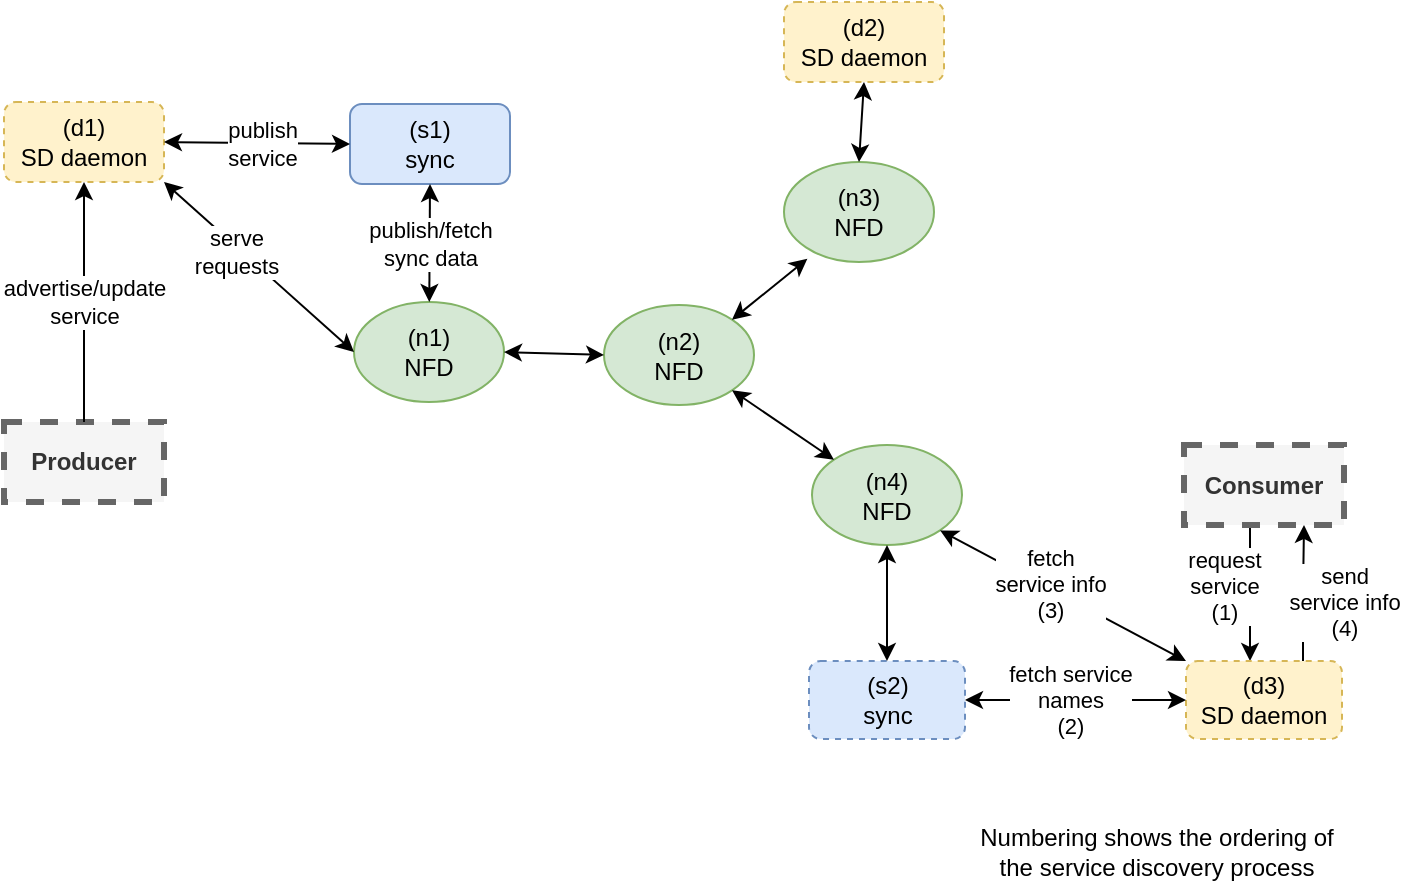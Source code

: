 <mxfile version="13.0.1" type="github"><diagram id="Ae3CV88c5WvhsWiGwa3m" name="Page-1"><mxGraphModel dx="946" dy="567" grid="1" gridSize="10" guides="1" tooltips="1" connect="1" arrows="1" fold="1" page="1" pageScale="1" pageWidth="850" pageHeight="1100" math="0" shadow="0"><root><mxCell id="0"/><mxCell id="1" parent="0"/><mxCell id="ROEDN-uirQ6L8P9amswr-1" value="&lt;div&gt;(n1)&lt;br&gt;&lt;/div&gt;&lt;div&gt;NFD&lt;/div&gt;" style="ellipse;whiteSpace=wrap;html=1;fillColor=#d5e8d4;strokeColor=#82b366;" vertex="1" parent="1"><mxGeometry x="275" y="260" width="75" height="50" as="geometry"/></mxCell><mxCell id="ROEDN-uirQ6L8P9amswr-2" value="(n2)&lt;br&gt;NFD" style="ellipse;whiteSpace=wrap;html=1;fillColor=#d5e8d4;strokeColor=#82b366;" vertex="1" parent="1"><mxGeometry x="400" y="261.5" width="75" height="50" as="geometry"/></mxCell><mxCell id="ROEDN-uirQ6L8P9amswr-3" value="&lt;div&gt;(n3)&lt;br&gt;&lt;/div&gt;&lt;div&gt;NFD&lt;/div&gt;" style="ellipse;whiteSpace=wrap;html=1;fillColor=#d5e8d4;strokeColor=#82b366;" vertex="1" parent="1"><mxGeometry x="490" y="190" width="75" height="50" as="geometry"/></mxCell><mxCell id="ROEDN-uirQ6L8P9amswr-4" value="(n4)&lt;br&gt;&lt;div&gt;NFD&lt;/div&gt;" style="ellipse;whiteSpace=wrap;html=1;fillColor=#d5e8d4;strokeColor=#82b366;" vertex="1" parent="1"><mxGeometry x="504" y="331.5" width="75" height="50" as="geometry"/></mxCell><mxCell id="ROEDN-uirQ6L8P9amswr-6" value="&lt;div&gt;(d1)&lt;br&gt;&lt;/div&gt;&lt;div&gt;SD daemon&lt;/div&gt;" style="rounded=1;whiteSpace=wrap;html=1;dashed=1;fillColor=#fff2cc;strokeColor=#d6b656;" vertex="1" parent="1"><mxGeometry x="100" y="160" width="80" height="40" as="geometry"/></mxCell><mxCell id="ROEDN-uirQ6L8P9amswr-7" value="(s1)&lt;br&gt;&lt;div&gt;sync&lt;/div&gt;" style="rounded=1;whiteSpace=wrap;html=1;fillColor=#dae8fc;strokeColor=#6c8ebf;" vertex="1" parent="1"><mxGeometry x="273" y="161" width="80" height="40" as="geometry"/></mxCell><mxCell id="ROEDN-uirQ6L8P9amswr-8" value="" style="endArrow=classic;startArrow=classic;html=1;entryX=0.5;entryY=1;entryDx=0;entryDy=0;" edge="1" parent="1" source="ROEDN-uirQ6L8P9amswr-1" target="ROEDN-uirQ6L8P9amswr-7"><mxGeometry width="50" height="50" relative="1" as="geometry"><mxPoint x="210" y="270" as="sourcePoint"/><mxPoint x="260" y="220" as="targetPoint"/></mxGeometry></mxCell><mxCell id="ROEDN-uirQ6L8P9amswr-24" value="&lt;div&gt;publish/fetch &lt;br&gt;&lt;/div&gt;&lt;div&gt;sync data&lt;br&gt;&lt;/div&gt;" style="edgeLabel;html=1;align=center;verticalAlign=middle;resizable=0;points=[];" vertex="1" connectable="0" parent="ROEDN-uirQ6L8P9amswr-8"><mxGeometry x="0.133" y="1" relative="1" as="geometry"><mxPoint x="1" y="4" as="offset"/></mxGeometry></mxCell><mxCell id="ROEDN-uirQ6L8P9amswr-9" value="" style="endArrow=classic;startArrow=classic;html=1;entryX=1;entryY=1;entryDx=0;entryDy=0;exitX=0;exitY=0.5;exitDx=0;exitDy=0;" edge="1" parent="1" source="ROEDN-uirQ6L8P9amswr-1" target="ROEDN-uirQ6L8P9amswr-6"><mxGeometry width="50" height="50" relative="1" as="geometry"><mxPoint x="325" y="270" as="sourcePoint"/><mxPoint x="325" y="210" as="targetPoint"/></mxGeometry></mxCell><mxCell id="ROEDN-uirQ6L8P9amswr-43" value="&lt;div&gt;serve &lt;br&gt;&lt;/div&gt;&lt;div&gt;requests&lt;br&gt;&lt;/div&gt;" style="edgeLabel;html=1;align=center;verticalAlign=middle;resizable=0;points=[];" vertex="1" connectable="0" parent="ROEDN-uirQ6L8P9amswr-9"><mxGeometry x="0.213" y="2" relative="1" as="geometry"><mxPoint as="offset"/></mxGeometry></mxCell><mxCell id="ROEDN-uirQ6L8P9amswr-10" value="" style="endArrow=classic;startArrow=classic;html=1;entryX=1;entryY=0.5;entryDx=0;entryDy=0;exitX=0;exitY=0.5;exitDx=0;exitDy=0;" edge="1" parent="1" source="ROEDN-uirQ6L8P9amswr-7" target="ROEDN-uirQ6L8P9amswr-6"><mxGeometry width="50" height="50" relative="1" as="geometry"><mxPoint x="280" y="300" as="sourcePoint"/><mxPoint x="150" y="210" as="targetPoint"/></mxGeometry></mxCell><mxCell id="ROEDN-uirQ6L8P9amswr-28" value="&lt;div&gt;publish &lt;br&gt;&lt;/div&gt;&lt;div&gt;service&lt;br&gt;&lt;/div&gt;" style="edgeLabel;html=1;align=center;verticalAlign=middle;resizable=0;points=[];" vertex="1" connectable="0" parent="ROEDN-uirQ6L8P9amswr-10"><mxGeometry x="0.179" relative="1" as="geometry"><mxPoint x="11" as="offset"/></mxGeometry></mxCell><mxCell id="ROEDN-uirQ6L8P9amswr-11" value="" style="endArrow=classic;startArrow=classic;html=1;entryX=0;entryY=0.5;entryDx=0;entryDy=0;exitX=1;exitY=0.5;exitDx=0;exitDy=0;" edge="1" parent="1" source="ROEDN-uirQ6L8P9amswr-1" target="ROEDN-uirQ6L8P9amswr-2"><mxGeometry width="50" height="50" relative="1" as="geometry"><mxPoint x="325" y="270" as="sourcePoint"/><mxPoint x="325" y="210" as="targetPoint"/></mxGeometry></mxCell><mxCell id="ROEDN-uirQ6L8P9amswr-12" value="" style="endArrow=classic;startArrow=classic;html=1;entryX=0.156;entryY=0.967;entryDx=0;entryDy=0;exitX=1;exitY=0;exitDx=0;exitDy=0;entryPerimeter=0;" edge="1" parent="1" source="ROEDN-uirQ6L8P9amswr-2" target="ROEDN-uirQ6L8P9amswr-3"><mxGeometry width="50" height="50" relative="1" as="geometry"><mxPoint x="250" y="301.5" as="sourcePoint"/><mxPoint x="410" y="301.5" as="targetPoint"/></mxGeometry></mxCell><mxCell id="ROEDN-uirQ6L8P9amswr-13" value="" style="endArrow=classic;startArrow=classic;html=1;entryX=0;entryY=0;entryDx=0;entryDy=0;exitX=1;exitY=1;exitDx=0;exitDy=0;" edge="1" parent="1" source="ROEDN-uirQ6L8P9amswr-2" target="ROEDN-uirQ6L8P9amswr-4"><mxGeometry width="50" height="50" relative="1" as="geometry"><mxPoint x="486.82" y="280.287" as="sourcePoint"/><mxPoint x="554.04" y="209.52" as="targetPoint"/></mxGeometry></mxCell><mxCell id="ROEDN-uirQ6L8P9amswr-14" value="&lt;div&gt;(d2)&lt;br&gt;&lt;/div&gt;&lt;div&gt;SD daemon&lt;/div&gt;" style="rounded=1;whiteSpace=wrap;html=1;dashed=1;fillColor=#fff2cc;strokeColor=#d6b656;" vertex="1" parent="1"><mxGeometry x="490" y="110" width="80" height="40" as="geometry"/></mxCell><mxCell id="ROEDN-uirQ6L8P9amswr-15" value="&lt;div&gt;(s2)&lt;br&gt;&lt;/div&gt;&lt;div&gt;sync&lt;/div&gt;" style="rounded=1;whiteSpace=wrap;html=1;dashed=1;fillColor=#dae8fc;strokeColor=#6c8ebf;" vertex="1" parent="1"><mxGeometry x="502.5" y="439.5" width="78" height="39" as="geometry"/></mxCell><mxCell id="ROEDN-uirQ6L8P9amswr-16" value="" style="endArrow=classic;startArrow=classic;html=1;entryX=0.5;entryY=1;entryDx=0;entryDy=0;exitX=0.5;exitY=0;exitDx=0;exitDy=0;" edge="1" parent="1" source="ROEDN-uirQ6L8P9amswr-3" target="ROEDN-uirQ6L8P9amswr-14"><mxGeometry width="50" height="50" relative="1" as="geometry"><mxPoint x="238.5" y="271.5" as="sourcePoint"/><mxPoint x="238.5" y="211.5" as="targetPoint"/></mxGeometry></mxCell><mxCell id="ROEDN-uirQ6L8P9amswr-17" value="" style="endArrow=classic;startArrow=classic;html=1;entryX=0.5;entryY=1;entryDx=0;entryDy=0;exitX=0.5;exitY=0;exitDx=0;exitDy=0;" edge="1" parent="1" source="ROEDN-uirQ6L8P9amswr-15" target="ROEDN-uirQ6L8P9amswr-4"><mxGeometry width="50" height="50" relative="1" as="geometry"><mxPoint x="450.82" y="270.287" as="sourcePoint"/><mxPoint x="518.04" y="229.52" as="targetPoint"/></mxGeometry></mxCell><mxCell id="ROEDN-uirQ6L8P9amswr-25" value="Producer" style="rounded=0;whiteSpace=wrap;html=1;dashed=1;strokeWidth=3;fillColor=#f5f5f5;strokeColor=#666666;fontColor=#333333;fontStyle=1" vertex="1" parent="1"><mxGeometry x="100" y="320" width="80" height="40" as="geometry"/></mxCell><mxCell id="ROEDN-uirQ6L8P9amswr-26" value="" style="endArrow=classic;startArrow=none;html=1;entryX=0.5;entryY=1;entryDx=0;entryDy=0;exitX=0.5;exitY=0;exitDx=0;exitDy=0;startFill=0;endFill=1;" edge="1" parent="1" source="ROEDN-uirQ6L8P9amswr-25" target="ROEDN-uirQ6L8P9amswr-6"><mxGeometry width="50" height="50" relative="1" as="geometry"><mxPoint x="285" y="190" as="sourcePoint"/><mxPoint x="190" y="190" as="targetPoint"/></mxGeometry></mxCell><mxCell id="ROEDN-uirQ6L8P9amswr-27" value="&lt;div&gt;advertise/update &lt;br&gt;&lt;/div&gt;&lt;div&gt;service&lt;br&gt;&lt;/div&gt;" style="edgeLabel;html=1;align=center;verticalAlign=middle;resizable=0;points=[];" vertex="1" connectable="0" parent="ROEDN-uirQ6L8P9amswr-26"><mxGeometry relative="1" as="geometry"><mxPoint as="offset"/></mxGeometry></mxCell><mxCell id="ROEDN-uirQ6L8P9amswr-34" style="edgeStyle=orthogonalEdgeStyle;rounded=0;orthogonalLoop=1;jettySize=auto;html=1;exitX=0.5;exitY=1;exitDx=0;exitDy=0;startArrow=none;startFill=0;endArrow=classic;endFill=1;" edge="1" parent="1"><mxGeometry relative="1" as="geometry"><mxPoint x="723" y="371.5" as="sourcePoint"/><mxPoint x="723" y="439.5" as="targetPoint"/></mxGeometry></mxCell><mxCell id="ROEDN-uirQ6L8P9amswr-36" value="&lt;div&gt;request &lt;br&gt;&lt;/div&gt;&lt;div&gt;service&lt;/div&gt;&lt;div&gt;(1)&lt;br&gt;&lt;/div&gt;" style="edgeLabel;html=1;align=center;verticalAlign=middle;resizable=0;points=[];" vertex="1" connectable="0" parent="ROEDN-uirQ6L8P9amswr-34"><mxGeometry x="-0.118" relative="1" as="geometry"><mxPoint x="-13" as="offset"/></mxGeometry></mxCell><mxCell id="ROEDN-uirQ6L8P9amswr-30" value="&lt;div&gt;Consumer&lt;/div&gt;" style="rounded=0;whiteSpace=wrap;html=1;dashed=1;strokeWidth=3;fillColor=#f5f5f5;strokeColor=#666666;fontColor=#333333;fontStyle=1" vertex="1" parent="1"><mxGeometry x="690" y="331.5" width="80" height="40" as="geometry"/></mxCell><mxCell id="ROEDN-uirQ6L8P9amswr-31" value="&lt;div&gt;(d3)&lt;br&gt;&lt;/div&gt;&lt;div&gt;SD daemon&lt;/div&gt;" style="rounded=1;whiteSpace=wrap;html=1;dashed=1;fillColor=#fff2cc;strokeColor=#d6b656;" vertex="1" parent="1"><mxGeometry x="691" y="439.5" width="78" height="39" as="geometry"/></mxCell><mxCell id="ROEDN-uirQ6L8P9amswr-32" value="" style="endArrow=classic;startArrow=classic;html=1;entryX=1;entryY=1;entryDx=0;entryDy=0;exitX=0;exitY=0;exitDx=0;exitDy=0;" edge="1" parent="1" source="ROEDN-uirQ6L8P9amswr-31" target="ROEDN-uirQ6L8P9amswr-4"><mxGeometry width="50" height="50" relative="1" as="geometry"><mxPoint x="551.5" y="442.5" as="sourcePoint"/><mxPoint x="551.5" y="391.5" as="targetPoint"/></mxGeometry></mxCell><mxCell id="ROEDN-uirQ6L8P9amswr-35" value="&lt;div&gt;fetch &lt;br&gt;&lt;/div&gt;&lt;div&gt;service info&lt;/div&gt;&lt;div&gt;(3)&lt;br&gt;&lt;/div&gt;" style="edgeLabel;html=1;align=center;verticalAlign=middle;resizable=0;points=[];" vertex="1" connectable="0" parent="ROEDN-uirQ6L8P9amswr-32"><mxGeometry x="0.119" y="-2" relative="1" as="geometry"><mxPoint as="offset"/></mxGeometry></mxCell><mxCell id="ROEDN-uirQ6L8P9amswr-33" value="" style="endArrow=classic;startArrow=classic;html=1;entryX=0;entryY=0.5;entryDx=0;entryDy=0;exitX=1;exitY=0.5;exitDx=0;exitDy=0;" edge="1" parent="1" source="ROEDN-uirQ6L8P9amswr-15" target="ROEDN-uirQ6L8P9amswr-31"><mxGeometry width="50" height="50" relative="1" as="geometry"><mxPoint x="551.5" y="449.5" as="sourcePoint"/><mxPoint x="551.5" y="398.5" as="targetPoint"/></mxGeometry></mxCell><mxCell id="ROEDN-uirQ6L8P9amswr-37" value="fetch service &lt;br&gt;&lt;div&gt;names&lt;/div&gt;&lt;div&gt;(2)&lt;br&gt;&lt;/div&gt;" style="edgeLabel;html=1;align=center;verticalAlign=middle;resizable=0;points=[];" vertex="1" connectable="0" parent="ROEDN-uirQ6L8P9amswr-33"><mxGeometry x="0.038" y="-2" relative="1" as="geometry"><mxPoint x="-5.5" y="-2" as="offset"/></mxGeometry></mxCell><mxCell id="ROEDN-uirQ6L8P9amswr-38" style="edgeStyle=orthogonalEdgeStyle;rounded=0;orthogonalLoop=1;jettySize=auto;html=1;exitX=0.75;exitY=0;exitDx=0;exitDy=0;startArrow=none;startFill=0;endArrow=classic;endFill=1;entryX=0.75;entryY=1;entryDx=0;entryDy=0;" edge="1" parent="1" source="ROEDN-uirQ6L8P9amswr-31" target="ROEDN-uirQ6L8P9amswr-30"><mxGeometry relative="1" as="geometry"><mxPoint x="733" y="381.5" as="sourcePoint"/><mxPoint x="733" y="449.5" as="targetPoint"/></mxGeometry></mxCell><mxCell id="ROEDN-uirQ6L8P9amswr-39" value="&lt;div&gt;send &lt;br&gt;&lt;/div&gt;&lt;div&gt;service info&lt;br&gt;&lt;/div&gt;&lt;div&gt;(4)&lt;br&gt;&lt;/div&gt;" style="edgeLabel;html=1;align=center;verticalAlign=middle;resizable=0;points=[];" vertex="1" connectable="0" parent="ROEDN-uirQ6L8P9amswr-38"><mxGeometry x="-0.118" relative="1" as="geometry"><mxPoint x="20.5" y="0.5" as="offset"/></mxGeometry></mxCell><mxCell id="ROEDN-uirQ6L8P9amswr-42" value="Numbering shows the ordering of &lt;br&gt;the service discovery process" style="text;html=1;align=center;verticalAlign=middle;resizable=0;points=[];autosize=1;" vertex="1" parent="1"><mxGeometry x="580.5" y="520" width="190" height="30" as="geometry"/></mxCell></root></mxGraphModel></diagram></mxfile>